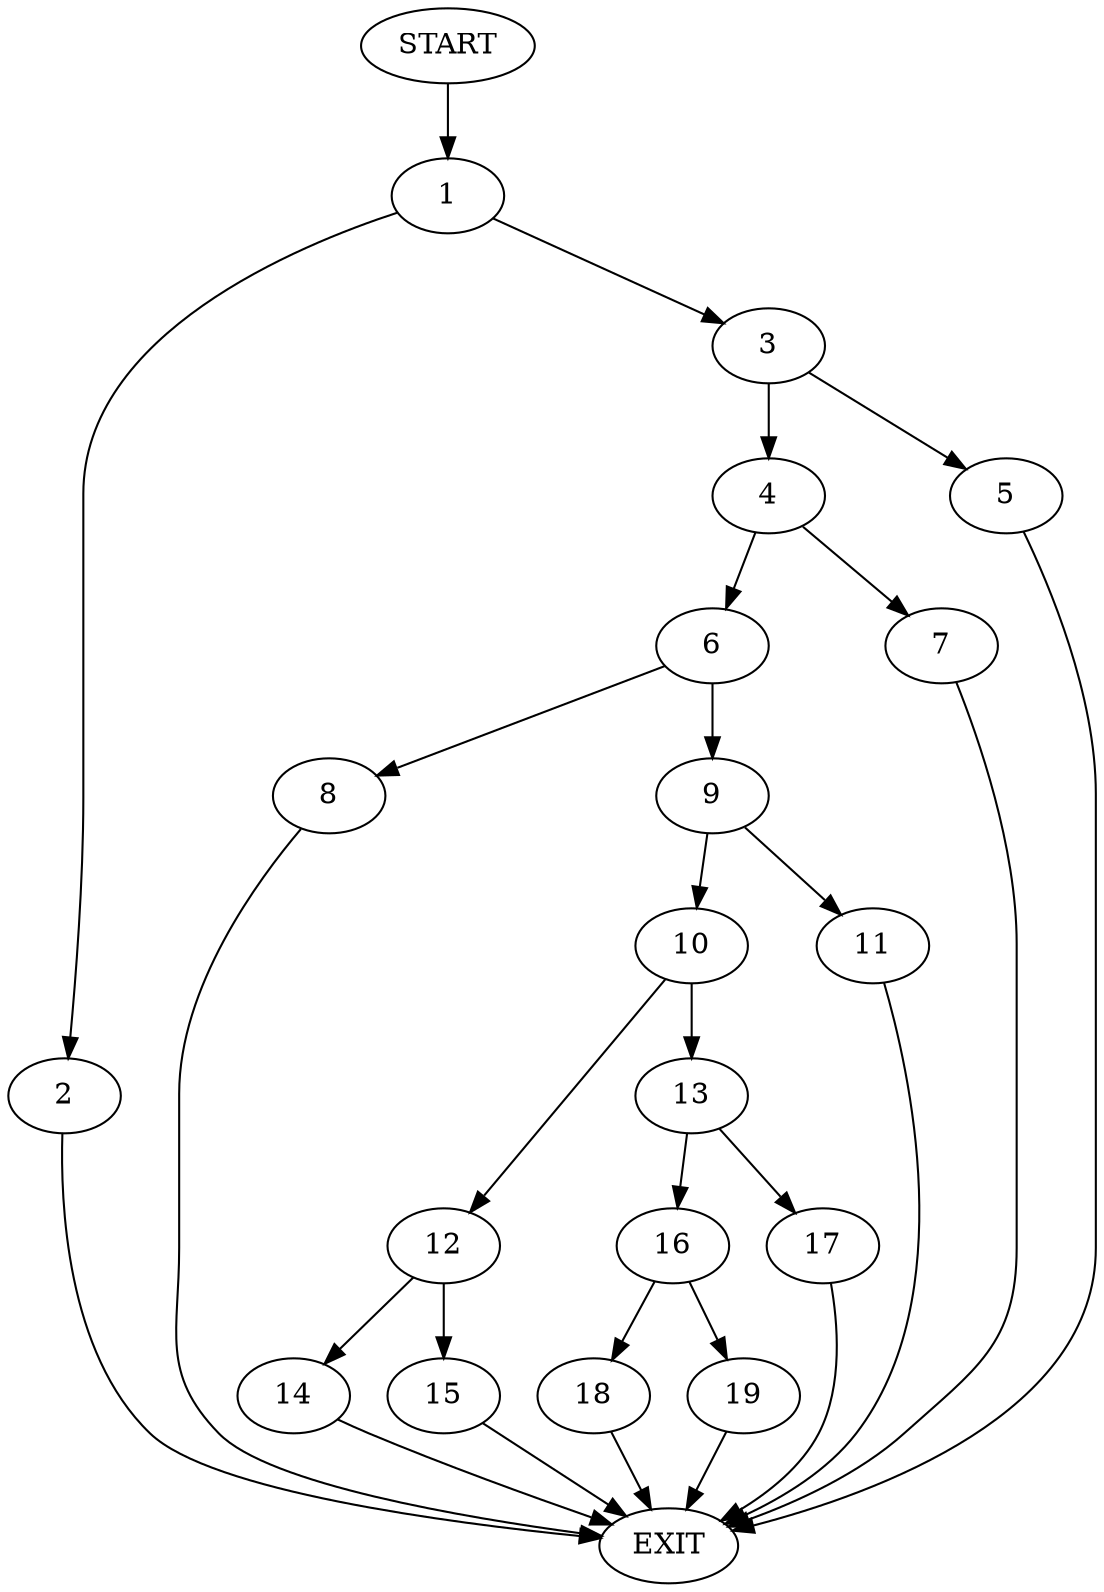 digraph {
0 [label="START"]
20 [label="EXIT"]
0 -> 1
1 -> 2
1 -> 3
2 -> 20
3 -> 4
3 -> 5
5 -> 20
4 -> 6
4 -> 7
7 -> 20
6 -> 8
6 -> 9
8 -> 20
9 -> 10
9 -> 11
10 -> 12
10 -> 13
11 -> 20
12 -> 14
12 -> 15
13 -> 16
13 -> 17
14 -> 20
15 -> 20
17 -> 20
16 -> 18
16 -> 19
19 -> 20
18 -> 20
}
